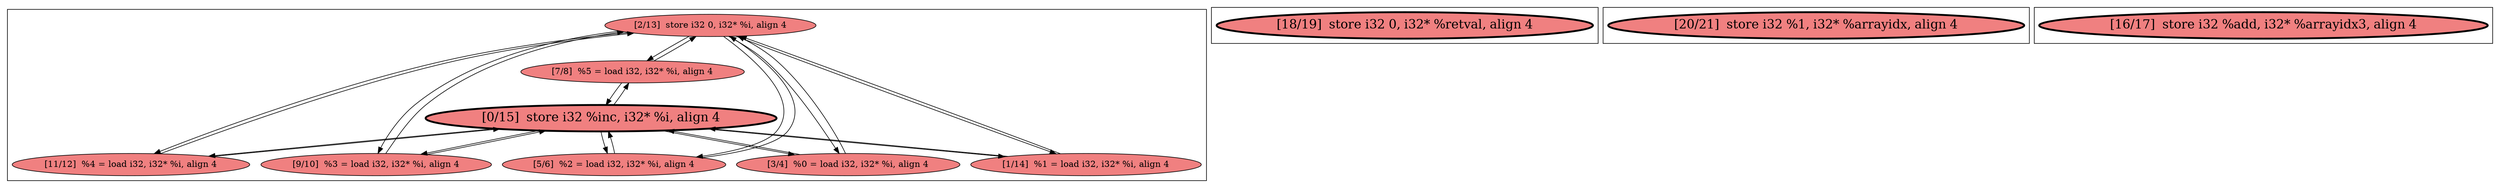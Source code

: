 
digraph G {



node40->node44 [ ]
node37->node39 [ ]
node44->node40 [ ]
node38->node39 [ ]
node39->node38 [ ]
node39->node43 [ ]
node44->node39 [ ]
node39->node44 [ ]
node43->node40 [ ]
node42->node40 [ ]
node39->node37 [ ]
node40->node38 [ ]
node41->node40 [ ]
node38->node40 [ ]
node40->node41 [ ]
node40->node37 [ ]
node40->node42 [ ]
node37->node40 [ ]
node40->node43 [ ]
node42->node39 [ ]
node39->node41 [ ]
node43->node39 [ ]
node39->node42 [ ]
node41->node39 [ ]


subgraph cluster3 {


node47 [penwidth=3.0,fontsize=20,fillcolor=lightcoral,label="[18/19]  store i32 0, i32* %retval, align 4",shape=ellipse,style=filled ]



}

subgraph cluster2 {


node46 [penwidth=3.0,fontsize=20,fillcolor=lightcoral,label="[20/21]  store i32 %1, i32* %arrayidx, align 4",shape=ellipse,style=filled ]



}

subgraph cluster0 {


node38 [fillcolor=lightcoral,label="[9/10]  %3 = load i32, i32* %i, align 4",shape=ellipse,style=filled ]
node37 [fillcolor=lightcoral,label="[11/12]  %4 = load i32, i32* %i, align 4",shape=ellipse,style=filled ]
node40 [fillcolor=lightcoral,label="[2/13]  store i32 0, i32* %i, align 4",shape=ellipse,style=filled ]
node44 [fillcolor=lightcoral,label="[7/8]  %5 = load i32, i32* %i, align 4",shape=ellipse,style=filled ]
node39 [penwidth=3.0,fontsize=20,fillcolor=lightcoral,label="[0/15]  store i32 %inc, i32* %i, align 4",shape=ellipse,style=filled ]
node43 [fillcolor=lightcoral,label="[5/6]  %2 = load i32, i32* %i, align 4",shape=ellipse,style=filled ]
node41 [fillcolor=lightcoral,label="[1/14]  %1 = load i32, i32* %i, align 4",shape=ellipse,style=filled ]
node42 [fillcolor=lightcoral,label="[3/4]  %0 = load i32, i32* %i, align 4",shape=ellipse,style=filled ]



}

subgraph cluster1 {


node45 [penwidth=3.0,fontsize=20,fillcolor=lightcoral,label="[16/17]  store i32 %add, i32* %arrayidx3, align 4",shape=ellipse,style=filled ]



}

}
